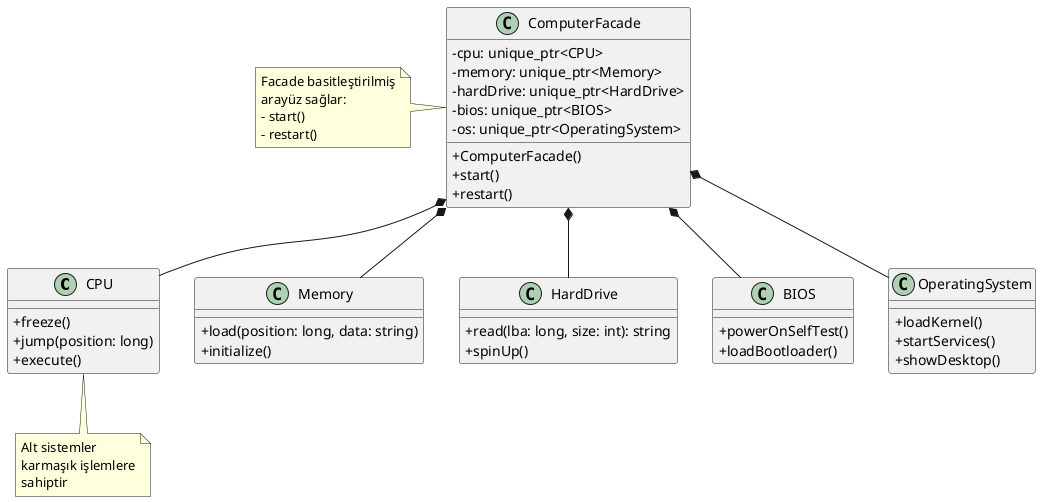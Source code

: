 @startuml
skinparam classAttributeIconSize 0

' Alt sistem sınıfları
class CPU {
    + freeze()
    + jump(position: long)
    + execute()
}

class Memory {
    + load(position: long, data: string)
    + initialize()
}

class HardDrive {
    + read(lba: long, size: int): string
    + spinUp()
}

class BIOS {
    + powerOnSelfTest()
    + loadBootloader()
}

class OperatingSystem {
    + loadKernel()
    + startServices()
    + showDesktop()
}

' Facade sınıfı
class ComputerFacade {
    - cpu: unique_ptr<CPU>
    - memory: unique_ptr<Memory>
    - hardDrive: unique_ptr<HardDrive>
    - bios: unique_ptr<BIOS>
    - os: unique_ptr<OperatingSystem>
    + ComputerFacade()
    + start()
    + restart()
}

' İlişkiler
ComputerFacade *-- CPU
ComputerFacade *-- Memory
ComputerFacade *-- HardDrive
ComputerFacade *-- BIOS
ComputerFacade *-- OperatingSystem

note left of ComputerFacade
  Facade basitleştirilmiş
  arayüz sağlar:
  - start()
  - restart()
end note

note bottom of CPU
  Alt sistemler
  karmaşık işlemlere
  sahiptir
end note

@enduml
